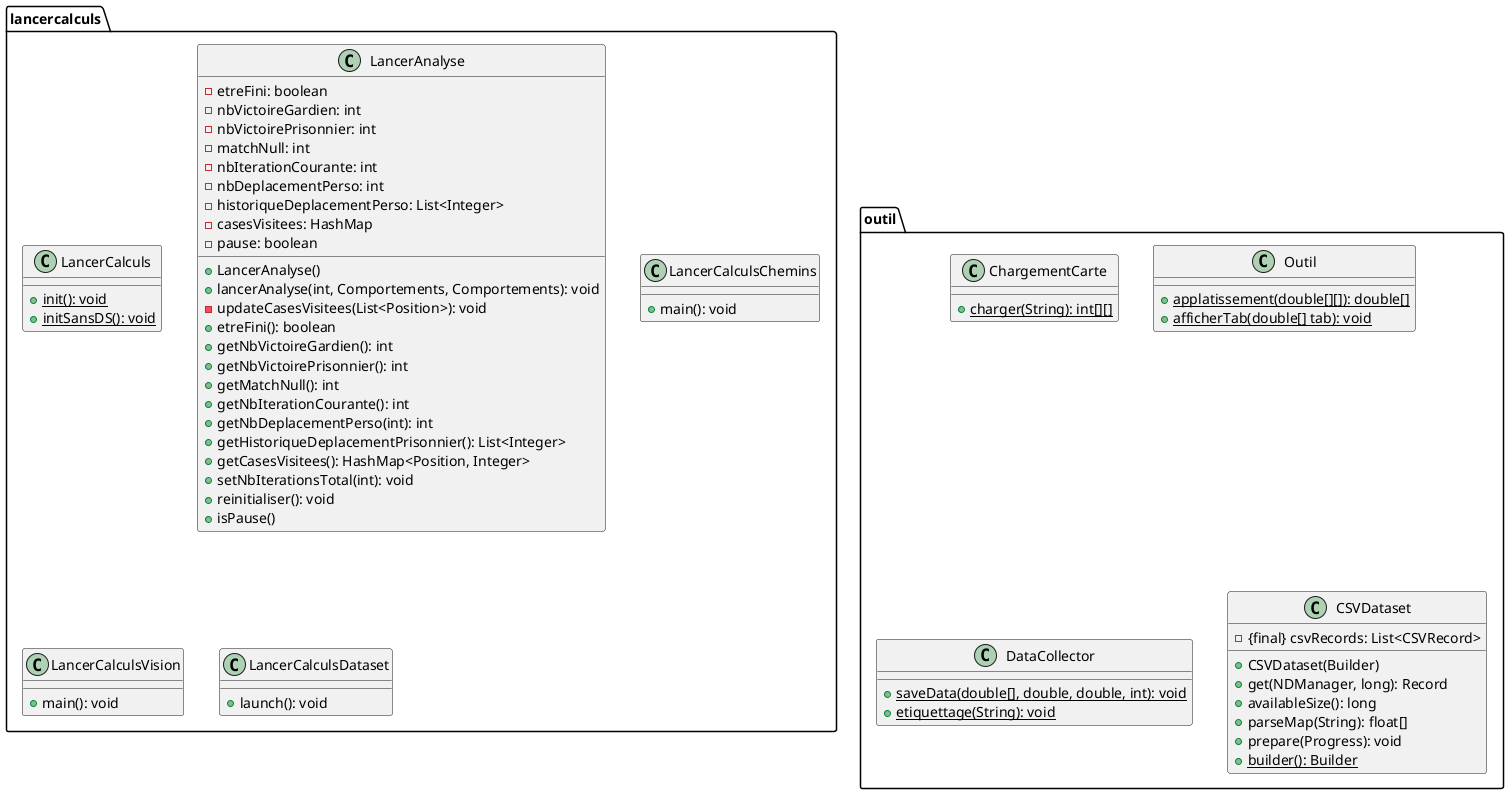 @startuml

package "lancercalculs"{
  class LancerCalculs{
    + {static} init(): void
    + {static} initSansDS(): void
  }
  class LancerAnalyse{
    - etreFini: boolean
    - nbVictoireGardien: int
    - nbVictoirePrisonnier: int
    - matchNull: int
    - nbIterationCourante: int
    - nbDeplacementPerso: int
    - historiqueDeplacementPerso: List<Integer>
    - casesVisitees: HashMap
    - pause: boolean
    + LancerAnalyse()
    + lancerAnalyse(int, Comportements, Comportements): void
    - updateCasesVisitees(List<Position>): void
    + etreFini(): boolean
    + getNbVictoireGardien(): int
    + getNbVictoirePrisonnier(): int
    + getMatchNull(): int
    + getNbIterationCourante(): int
    + getNbDeplacementPerso(int): int
    + getHistoriqueDeplacementPrisonnier(): List<Integer>
    + getCasesVisitees(): HashMap<Position, Integer>
    + setNbIterationsTotal(int): void
    + reinitialiser(): void
    + isPause()
  }
  class LancerCalculsChemins{
    + main(): void
  }
  class LancerCalculsVision{
      + main(): void
  }
  class LancerCalculsDataset{
        + launch(): void
  }
}
package "outil"{
    class ChargementCarte{
        + {static} charger(String): int[][]
    }
    class Outil{
      + {static} applatissement(double[][]): double[]
      + {static} afficherTab(double[] tab): void
    }
    class DataCollector{
        + {static} saveData(double[], double, double, int): void
        + {static} etiquettage(String): void
    }
    class CSVDataset{
        - {final} csvRecords: List<CSVRecord>
        + CSVDataset(Builder)
        + get(NDManager, long): Record
        + availableSize(): long
        + parseMap(String): float[]
        + prepare(Progress): void
        + {static} builder(): Builder
    }
}

@enduml